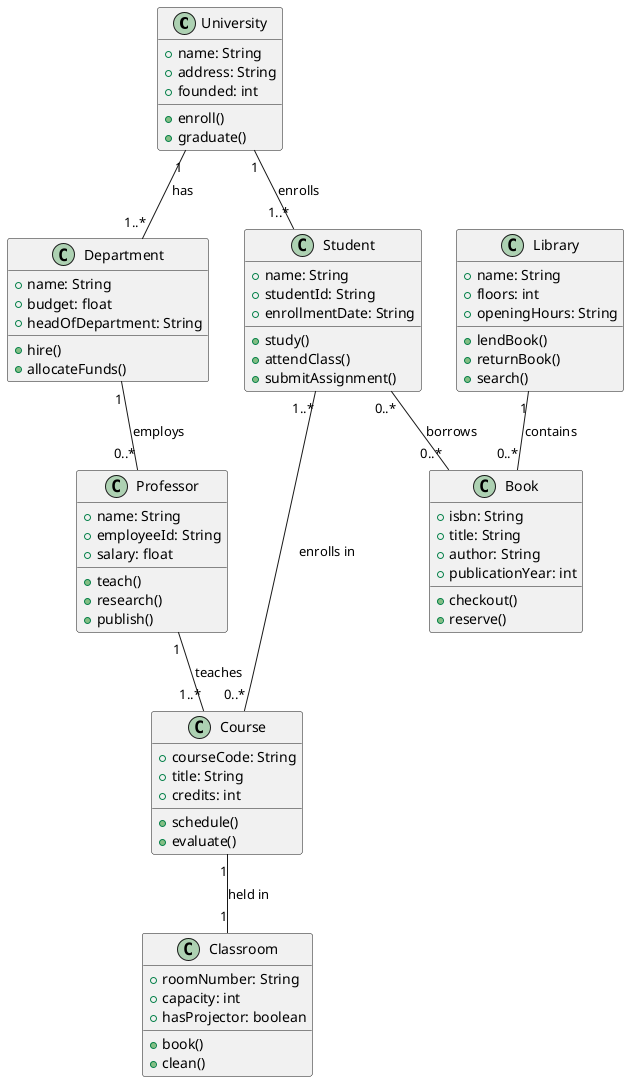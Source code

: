 @startuml
' Test diagram with cardinality relationships

class University {
  +name: String
  +address: String
  +founded: int
  +enroll()
  +graduate()
}

class Department {
  +name: String
  +budget: float
  +headOfDepartment: String
  +hire()
  +allocateFunds()
}

class Professor {
  +name: String
  +employeeId: String
  +salary: float
  +teach()
  +research()
  +publish()
}

class Student {
  +name: String
  +studentId: String
  +enrollmentDate: String
  +study()
  +attendClass()
  +submitAssignment()
}

class Course {
  +courseCode: String
  +title: String
  +credits: int
  +schedule()
  +evaluate()
}

class Classroom {
  +roomNumber: String
  +capacity: int
  +hasProjector: boolean
  +book()
  +clean()
}

class Library {
  +name: String
  +floors: int
  +openingHours: String
  +lendBook()
  +returnBook()
  +search()
}

class Book {
  +isbn: String
  +title: String
  +author: String
  +publicationYear: int
  +checkout()
  +reserve()
}

' Cardinality relationships
University "1" -- "1..*" Department : has
Department "1" -- "0..*" Professor : employs
Professor "1" -- "1..*" Course : teaches
Student "1..*" -- "0..*" Course : enrolls in
Course "1" -- "1" Classroom : held in
University "1" -- "1..*" Student : enrolls
Library "1" -- "0..*" Book : contains
Student "0..*" -- "0..*" Book : borrows

@enduml
